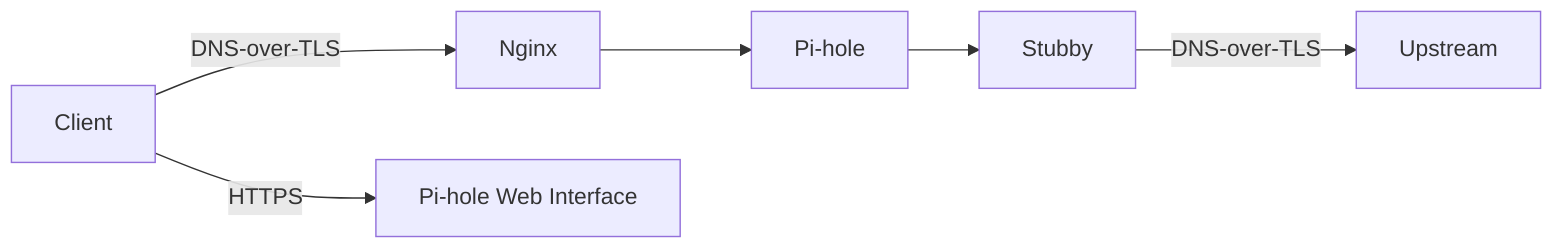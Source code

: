 graph LR
Client-->|DNS-over-TLS|Nginx-->Pi-hole-->Stubby-->|DNS-over-TLS|Upstream
Client-->|HTTPS|W[Pi-hole Web Interface]